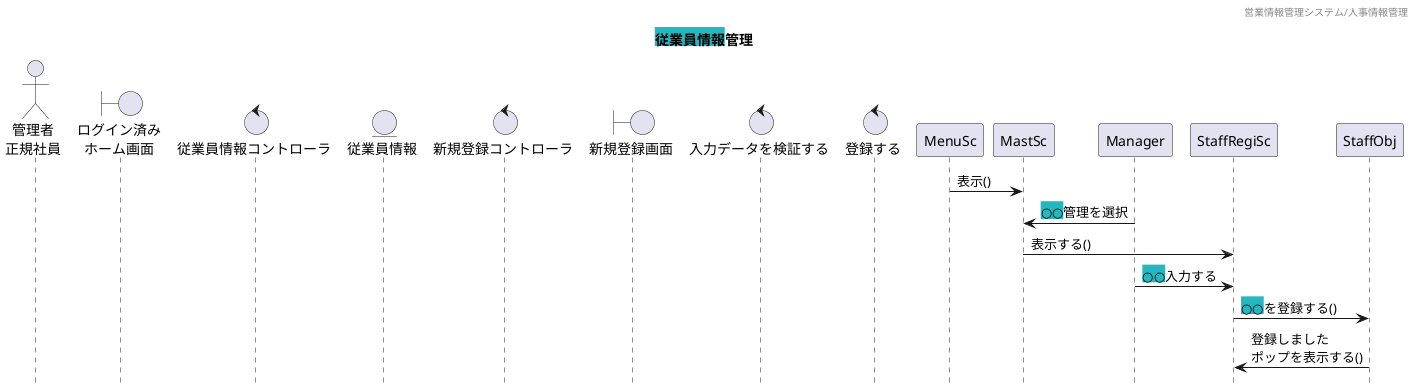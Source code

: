 @startuml シーケンス図

hide footbox
header 営業情報管理システム/人事情報管理
title <back:#25b7c0>従業員情報</back>管理

actor "管理者\n正規社員" as Actor
boundary "ログイン済み\nホーム画面" as HomeSc
control "従業員情報コントローラ" as Staff
entity "従業員情報" as StaffDB
control "新規登録コントローラ" as RegiCl
boundary "新規登録画面" as RegiSc
control "入力データを検証する" as Judge
control "登録する" as Regi




MenuSc -> MastSc : 表示()

Manager -> MastSc : <back:#25b7c0>○○</back>管理を選択


MastSc -> StaffRegiSc : 表示する()



Manager -> StaffRegiSc : <back:#25b7c0>○○</back>入力する


StaffRegiSc -> StaffObj : <back:#25b7c0>○○</back>を登録する()


StaffObj -> StaffRegiSc : 登録しました\nポップを表示する()

@enduml